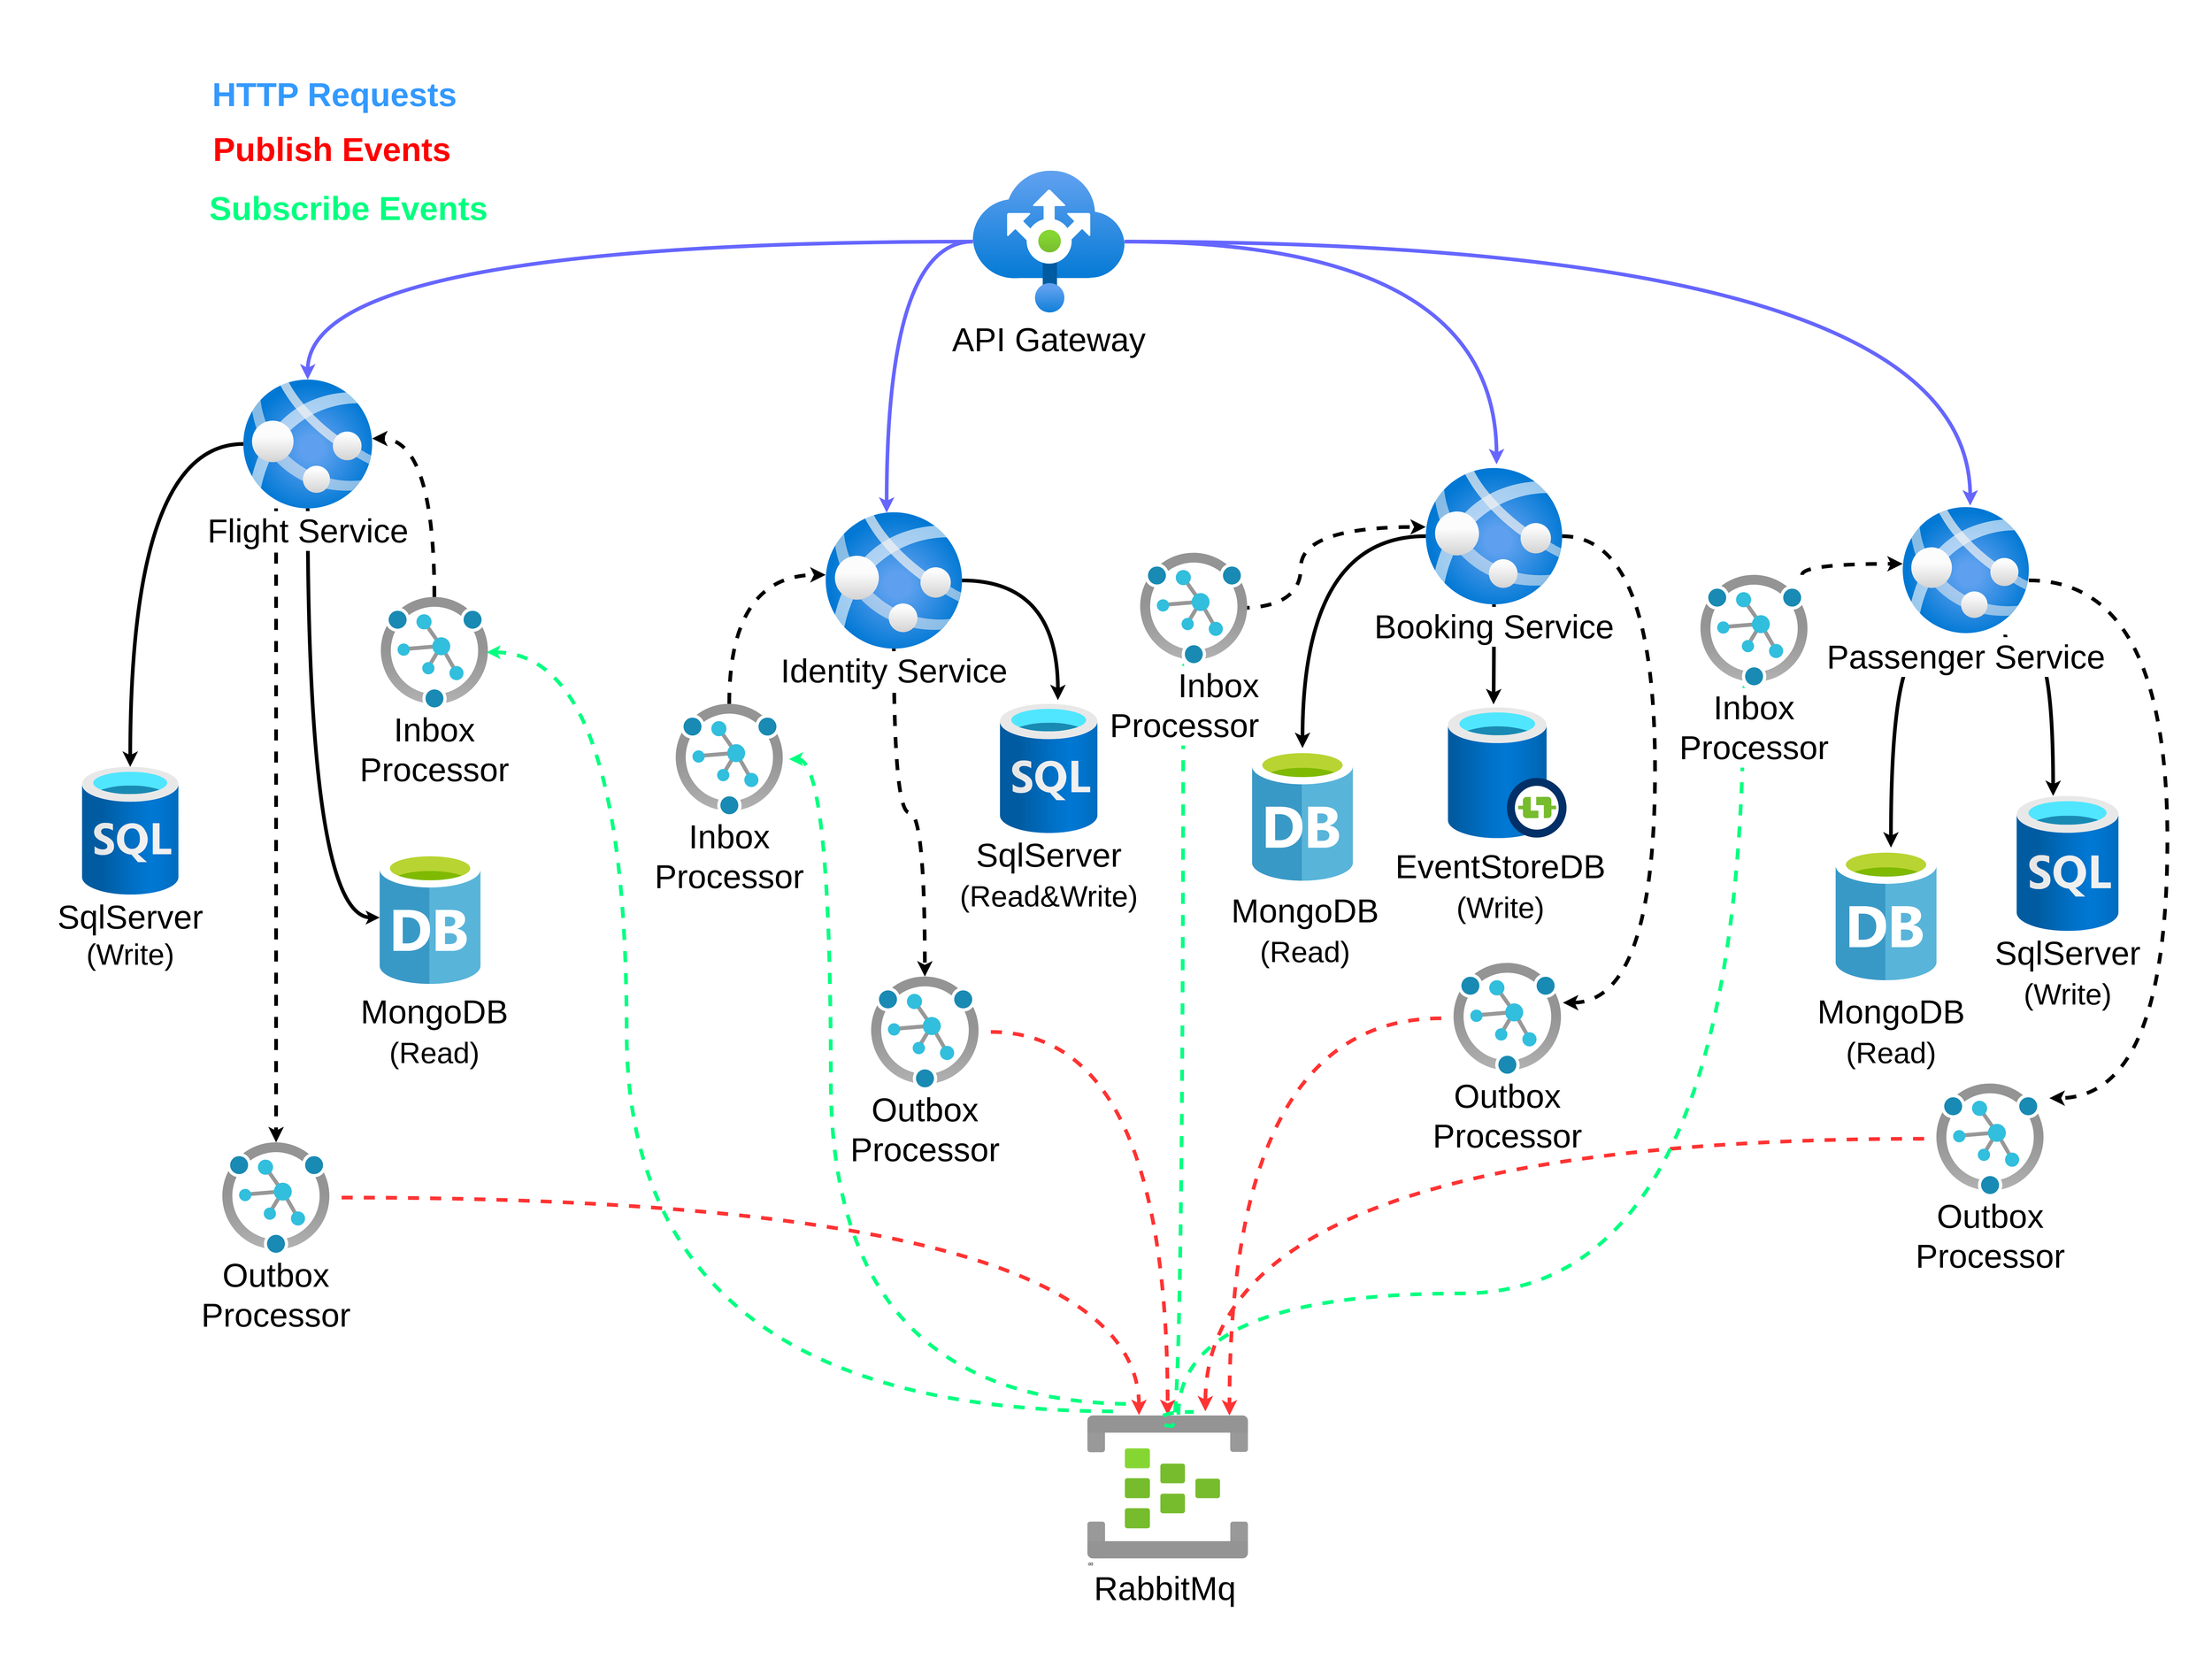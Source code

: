 <mxfile version="19.0.2" type="device"><diagram id="C5RBs43oDa-KdzZeNtuy" name="Page-1"><mxGraphModel dx="10418" dy="5454" grid="1" gridSize="10" guides="1" tooltips="1" connect="1" arrows="1" fold="1" page="1" pageScale="1" pageWidth="827" pageHeight="1169" math="0" shadow="0"><root><mxCell id="WIyWlLk6GJQsqaUBKTNV-0"/><mxCell id="WIyWlLk6GJQsqaUBKTNV-1" parent="WIyWlLk6GJQsqaUBKTNV-0"/><mxCell id="8MmO1MwSTHIf0Oqzbfs9-10" value="" style="rounded=0;whiteSpace=wrap;html=1;labelBackgroundColor=default;fontSize=60;fontColor=#000000;strokeColor=none;" parent="WIyWlLk6GJQsqaUBKTNV-1" vertex="1"><mxGeometry x="-2760" y="-1160" width="6000" height="4520" as="geometry"/></mxCell><mxCell id="TQmHXad1sTQnpWY7I8XB-16" style="edgeStyle=orthogonalEdgeStyle;curved=1;rounded=0;sketch=0;orthogonalLoop=1;jettySize=auto;html=1;shadow=0;fontColor=#FF3333;endSize=10;strokeColor=#6666FF;strokeWidth=10;elbow=vertical;" parent="WIyWlLk6GJQsqaUBKTNV-1" source="xTOUjBybcAJwW80H2Uie-4" edge="1"><mxGeometry relative="1" as="geometry"><mxPoint x="1300" y="100" as="targetPoint"/></mxGeometry></mxCell><mxCell id="TQmHXad1sTQnpWY7I8XB-17" style="edgeStyle=orthogonalEdgeStyle;curved=1;rounded=0;sketch=0;orthogonalLoop=1;jettySize=auto;html=1;shadow=0;fontColor=#FF3333;endSize=10;strokeColor=#6666FF;strokeWidth=10;elbow=vertical;" parent="WIyWlLk6GJQsqaUBKTNV-1" source="xTOUjBybcAJwW80H2Uie-4" target="xTOUjBybcAJwW80H2Uie-69" edge="1"><mxGeometry relative="1" as="geometry"/></mxCell><mxCell id="TQmHXad1sTQnpWY7I8XB-18" style="edgeStyle=orthogonalEdgeStyle;curved=1;rounded=0;sketch=0;orthogonalLoop=1;jettySize=auto;html=1;entryX=0.447;entryY=0.003;entryDx=0;entryDy=0;entryPerimeter=0;shadow=0;fontColor=#FF3333;endSize=10;strokeColor=#6666FF;strokeWidth=10;elbow=vertical;" parent="WIyWlLk6GJQsqaUBKTNV-1" source="xTOUjBybcAJwW80H2Uie-4" target="xTOUjBybcAJwW80H2Uie-52" edge="1"><mxGeometry relative="1" as="geometry"/></mxCell><mxCell id="TQmHXad1sTQnpWY7I8XB-20" style="edgeStyle=orthogonalEdgeStyle;curved=1;rounded=0;sketch=0;orthogonalLoop=1;jettySize=auto;html=1;entryX=0.535;entryY=0;entryDx=0;entryDy=0;entryPerimeter=0;shadow=0;fontColor=#FF3333;endSize=10;strokeColor=#6666FF;strokeWidth=10;elbow=vertical;" parent="WIyWlLk6GJQsqaUBKTNV-1" source="xTOUjBybcAJwW80H2Uie-4" target="xTOUjBybcAJwW80H2Uie-15" edge="1"><mxGeometry relative="1" as="geometry"/></mxCell><mxCell id="xTOUjBybcAJwW80H2Uie-4" value="&lt;font style=&quot;font-size: 90px&quot;&gt;API Gateway&lt;/font&gt;" style="aspect=fixed;html=1;points=[];align=center;image;fontSize=25;image=img/lib/azure2/general/Biz_Talk.svg;fontFamily=Helvetica;fontColor=default;strokeColor=none;fillColor=#00BEF2;" parent="WIyWlLk6GJQsqaUBKTNV-1" vertex="1"><mxGeometry x="-120.65" y="-710" width="411.3" height="411.3" as="geometry"/></mxCell><mxCell id="xTOUjBybcAJwW80H2Uie-9" value="&lt;font style=&quot;font-size: 90px&quot;&gt;SqlServer&lt;br&gt;&lt;span style=&quot;font-size: 80px;&quot;&gt;(Write)&lt;/span&gt;&lt;br&gt;&lt;/font&gt;" style="aspect=fixed;html=1;points=[];align=center;image;fontSize=50;image=img/lib/azure2/databases/SQL_Database.svg;fontFamily=Helvetica;fontColor=default;strokeColor=default;fillColor=default;" parent="WIyWlLk6GJQsqaUBKTNV-1" vertex="1"><mxGeometry x="2710" y="1000.0" width="278.2" height="366.07" as="geometry"/></mxCell><mxCell id="xTOUjBybcAJwW80H2Uie-47" value="SqlServer&lt;br&gt;&lt;span style=&quot;font-size: 80px;&quot;&gt;(Read&amp;amp;Write)&lt;/span&gt;" style="aspect=fixed;html=1;points=[];align=center;image;fontSize=90;image=img/lib/azure2/databases/SQL_Database.svg;fontFamily=Helvetica;fontColor=default;strokeColor=default;fillColor=default;" parent="WIyWlLk6GJQsqaUBKTNV-1" vertex="1"><mxGeometry x="-48.17" y="750" width="266.35" height="350.48" as="geometry"/></mxCell><mxCell id="xTOUjBybcAJwW80H2Uie-64" value="&lt;font style=&quot;&quot;&gt;&lt;span style=&quot;font-size: 90px;&quot;&gt;SqlServer&lt;/span&gt;&lt;br&gt;&lt;font style=&quot;font-size: 80px;&quot;&gt;(Write)&lt;/font&gt;&lt;br&gt;&lt;/font&gt;" style="aspect=fixed;html=1;points=[];align=center;image;fontSize=18;image=img/lib/azure2/databases/SQL_Database.svg;fontFamily=Helvetica;fontColor=default;strokeColor=default;fillColor=default;fontStyle=0" parent="WIyWlLk6GJQsqaUBKTNV-1" vertex="1"><mxGeometry x="-2538.4" y="921.0" width="263.4" height="346.59" as="geometry"/></mxCell><mxCell id="TQmHXad1sTQnpWY7I8XB-6" style="edgeStyle=orthogonalEdgeStyle;curved=1;rounded=0;sketch=0;orthogonalLoop=1;jettySize=auto;html=1;shadow=0;fontColor=#FF3333;endSize=10;strokeColor=#FF3333;strokeWidth=10;elbow=vertical;dashed=1;" parent="WIyWlLk6GJQsqaUBKTNV-1" source="xTOUjBybcAJwW80H2Uie-72" target="TbKGnSeiGHl6b7y3ZnJX-20" edge="1"><mxGeometry relative="1" as="geometry"><Array as="points"><mxPoint x="330" y="2090"/></Array></mxGeometry></mxCell><mxCell id="xTOUjBybcAJwW80H2Uie-72" value="&lt;span style=&quot;font-size: 90px&quot;&gt;&lt;font style=&quot;font-size: 90px&quot;&gt;Outbox &lt;br&gt;Processor&lt;/font&gt;&lt;/span&gt;" style="aspect=fixed;html=1;points=[];align=center;image;fontSize=18;image=img/lib/azure2/iot/Device_Provisioning_Services.svg;fontFamily=Helvetica;fontColor=default;strokeColor=default;fillColor=default;fontStyle=0" parent="WIyWlLk6GJQsqaUBKTNV-1" vertex="1"><mxGeometry x="-2190" y="1940" width="356.75" height="299.65" as="geometry"/></mxCell><mxCell id="xTOUjBybcAJwW80H2Uie-113" value="&lt;font style=&quot;font-size: 90px;&quot; color=&quot;#ff0000&quot;&gt;Publish Events&lt;br style=&quot;font-size: 90px;&quot;&gt;&lt;/font&gt;" style="text;html=1;align=center;verticalAlign=middle;resizable=0;points=[];autosize=1;fontSize=90;fontStyle=1" parent="WIyWlLk6GJQsqaUBKTNV-1" vertex="1"><mxGeometry x="-2190" y="-810" width="660" height="110" as="geometry"/></mxCell><mxCell id="TQmHXad1sTQnpWY7I8XB-8" style="edgeStyle=orthogonalEdgeStyle;rounded=0;sketch=0;orthogonalLoop=1;jettySize=auto;html=1;shadow=0;fontColor=#FF3333;endSize=10;strokeColor=#FF3333;strokeWidth=10;curved=1;dashed=1;" parent="WIyWlLk6GJQsqaUBKTNV-1" source="xTOUjBybcAJwW80H2Uie-55" target="TbKGnSeiGHl6b7y3ZnJX-20" edge="1"><mxGeometry relative="1" as="geometry"/></mxCell><mxCell id="xTOUjBybcAJwW80H2Uie-55" value="&lt;span style=&quot;font-size: 90px&quot;&gt;&lt;font style=&quot;font-size: 90px&quot;&gt;Outbox &lt;br&gt;Processor&lt;/font&gt;&lt;/span&gt;" style="aspect=fixed;html=1;points=[];align=center;image;fontSize=50;image=img/lib/azure2/iot/Device_Provisioning_Services.svg;fontFamily=Helvetica;fontColor=default;strokeColor=default;fillColor=default;fontStyle=0" parent="WIyWlLk6GJQsqaUBKTNV-1" vertex="1"><mxGeometry x="-430" y="1490" width="358.1" height="300.79" as="geometry"/></mxCell><mxCell id="TQmHXad1sTQnpWY7I8XB-7" style="edgeStyle=orthogonalEdgeStyle;curved=1;rounded=0;sketch=0;orthogonalLoop=1;jettySize=auto;html=1;shadow=0;fontColor=#FF3333;endSize=10;strokeColor=#FF3333;strokeWidth=10;elbow=vertical;dashed=1;" parent="WIyWlLk6GJQsqaUBKTNV-1" source="xTOUjBybcAJwW80H2Uie-18" edge="1"><mxGeometry relative="1" as="geometry"><mxPoint x="510" y="2670" as="targetPoint"/></mxGeometry></mxCell><mxCell id="xTOUjBybcAJwW80H2Uie-18" value="&lt;span style=&quot;font-size: 90px&quot;&gt;&lt;font style=&quot;font-size: 90px&quot;&gt;Outbox &lt;br&gt;Processor&lt;/font&gt;&lt;/span&gt;" style="aspect=fixed;html=1;points=[];align=center;image;fontSize=50;image=img/lib/azure2/iot/Device_Provisioning_Services.svg;fontFamily=Helvetica;fontColor=default;strokeColor=default;fillColor=default;fontStyle=0" parent="WIyWlLk6GJQsqaUBKTNV-1" vertex="1"><mxGeometry x="2460" y="1780.2" width="357.16" height="300" as="geometry"/></mxCell><mxCell id="TQmHXad1sTQnpWY7I8XB-5" style="rounded=0;orthogonalLoop=1;jettySize=auto;html=1;entryX=0.885;entryY=0.003;entryDx=0;entryDy=0;entryPerimeter=0;fontColor=#FF3333;elbow=vertical;shadow=0;sketch=0;strokeWidth=10;strokeColor=#FF3333;edgeStyle=orthogonalEdgeStyle;endSize=10;curved=1;dashed=1;" parent="WIyWlLk6GJQsqaUBKTNV-1" source="TbKGnSeiGHl6b7y3ZnJX-6" target="TbKGnSeiGHl6b7y3ZnJX-20" edge="1"><mxGeometry relative="1" as="geometry"/></mxCell><mxCell id="TbKGnSeiGHl6b7y3ZnJX-6" value="&lt;span style=&quot;font-size: 90px&quot;&gt;&lt;font style=&quot;font-size: 90px&quot;&gt;Outbox &lt;br&gt;Processor&lt;/font&gt;&lt;/span&gt;" style="aspect=fixed;html=1;points=[];align=center;image;fontSize=50;image=img/lib/azure2/iot/Device_Provisioning_Services.svg;fontFamily=Helvetica;fontColor=default;strokeColor=default;fillColor=default;fontStyle=0" parent="WIyWlLk6GJQsqaUBKTNV-1" vertex="1"><mxGeometry x="1150.01" y="1453" width="358.1" height="300.79" as="geometry"/></mxCell><mxCell id="TbKGnSeiGHl6b7y3ZnJX-20" value="dd" style="aspect=fixed;html=1;points=[];align=left;image;fontSize=12;image=img/lib/azure2/iot/Event_Hubs.svg;fontFamily=Helvetica;fontColor=default;strokeColor=default;fillColor=default;" parent="WIyWlLk6GJQsqaUBKTNV-1" vertex="1"><mxGeometry x="190" y="2680" width="435.5" height="390" as="geometry"/></mxCell><mxCell id="TbKGnSeiGHl6b7y3ZnJX-31" value="&lt;font style=&quot;font-size: 90px;&quot; color=&quot;#3399ff&quot;&gt;HTTP Requests&lt;br style=&quot;font-size: 90px;&quot;&gt;&lt;br style=&quot;font-size: 90px;&quot;&gt;&lt;/font&gt;" style="text;html=1;align=center;verticalAlign=middle;resizable=0;points=[];autosize=1;fontSize=90;fontColor=#00CC00;fontStyle=1" parent="WIyWlLk6GJQsqaUBKTNV-1" vertex="1"><mxGeometry x="-2193" y="-960" width="680" height="220" as="geometry"/></mxCell><mxCell id="TQmHXad1sTQnpWY7I8XB-11" style="edgeStyle=orthogonalEdgeStyle;curved=1;rounded=0;sketch=0;orthogonalLoop=1;jettySize=auto;html=1;shadow=0;fontColor=#FF3333;endSize=10;strokeColor=#00FF80;strokeWidth=10;elbow=vertical;dashed=1;startArrow=classic;startFill=1;endArrow=none;endFill=0;" parent="WIyWlLk6GJQsqaUBKTNV-1" edge="1"><mxGeometry relative="1" as="geometry"><mxPoint x="270" y="2670" as="targetPoint"/><Array as="points"><mxPoint x="-1060" y="610"/><mxPoint x="-1060" y="2670"/></Array><mxPoint x="-1440" y="610" as="sourcePoint"/></mxGeometry></mxCell><mxCell id="TQmHXad1sTQnpWY7I8XB-36" style="edgeStyle=orthogonalEdgeStyle;curved=1;rounded=0;sketch=0;orthogonalLoop=1;jettySize=auto;html=1;shadow=0;dashed=1;fontColor=#FF3333;endSize=10;strokeColor=#000000;strokeWidth=10;elbow=vertical;" parent="WIyWlLk6GJQsqaUBKTNV-1" source="XuDySXs3yFqNSm0cURJB-0" target="xTOUjBybcAJwW80H2Uie-69" edge="1"><mxGeometry relative="1" as="geometry"><Array as="points"><mxPoint x="-1581" y="30"/></Array></mxGeometry></mxCell><mxCell id="XuDySXs3yFqNSm0cURJB-0" value="&lt;span style=&quot;font-size: 90px;&quot;&gt;&lt;font style=&quot;font-size: 90px;&quot;&gt;Inbox &lt;br style=&quot;font-size: 90px;&quot;&gt;Processor&lt;/font&gt;&lt;/span&gt;" style="aspect=fixed;html=1;points=[];align=center;image;fontSize=90;image=img/lib/azure2/iot/Device_Provisioning_Services.svg;fontFamily=Helvetica;fontColor=default;strokeColor=default;fillColor=default;fontStyle=0" parent="WIyWlLk6GJQsqaUBKTNV-1" vertex="1"><mxGeometry x="-1760" y="460" width="356.75" height="299.65" as="geometry"/></mxCell><mxCell id="TQmHXad1sTQnpWY7I8XB-13" style="edgeStyle=orthogonalEdgeStyle;curved=1;rounded=0;sketch=0;orthogonalLoop=1;jettySize=auto;html=1;entryX=0.663;entryY=-0.022;entryDx=0;entryDy=0;entryPerimeter=0;shadow=0;fontColor=#FF3333;endSize=10;strokeColor=#00FF80;strokeWidth=10;elbow=vertical;dashed=1;startArrow=classic;startFill=1;endArrow=none;endFill=0;" parent="WIyWlLk6GJQsqaUBKTNV-1" source="XuDySXs3yFqNSm0cURJB-1" target="TbKGnSeiGHl6b7y3ZnJX-20" edge="1"><mxGeometry relative="1" as="geometry"><mxPoint x="1030" y="880" as="sourcePoint"/><Array as="points"><mxPoint x="450" y="2710"/><mxPoint x="390" y="2710"/><mxPoint x="390" y="2671"/></Array></mxGeometry></mxCell><mxCell id="TQmHXad1sTQnpWY7I8XB-34" style="edgeStyle=orthogonalEdgeStyle;curved=1;rounded=0;sketch=0;orthogonalLoop=1;jettySize=auto;html=1;shadow=0;fontColor=#FF3333;endSize=10;strokeColor=#000000;strokeWidth=10;elbow=vertical;dashed=1;" parent="WIyWlLk6GJQsqaUBKTNV-1" target="TbKGnSeiGHl6b7y3ZnJX-4" edge="1"><mxGeometry relative="1" as="geometry"><Array as="points"><mxPoint x="769" y="270"/></Array><mxPoint x="600" y="490" as="sourcePoint"/></mxGeometry></mxCell><mxCell id="XuDySXs3yFqNSm0cURJB-1" value="&lt;span style=&quot;font-size: 90px;&quot;&gt;&lt;font style=&quot;font-size: 90px;&quot;&gt;Inbox &lt;br style=&quot;font-size: 90px;&quot;&gt;Processor&lt;/font&gt;&lt;/span&gt;" style="aspect=fixed;html=1;points=[];align=right;image;fontSize=90;image=img/lib/azure2/iot/Device_Provisioning_Services.svg;fontFamily=Helvetica;fontColor=default;strokeColor=default;fillColor=default;fontStyle=0" parent="WIyWlLk6GJQsqaUBKTNV-1" vertex="1"><mxGeometry x="300.0" y="340" width="356.75" height="299.65" as="geometry"/></mxCell><mxCell id="TQmHXad1sTQnpWY7I8XB-12" style="edgeStyle=orthogonalEdgeStyle;curved=1;rounded=0;sketch=0;orthogonalLoop=1;jettySize=auto;html=1;shadow=0;fontColor=#FF3333;endSize=10;strokeColor=#00FF80;strokeWidth=10;elbow=vertical;dashed=1;endArrow=none;endFill=0;startArrow=classic;startFill=1;" parent="WIyWlLk6GJQsqaUBKTNV-1" edge="1" source="XuDySXs3yFqNSm0cURJB-2"><mxGeometry relative="1" as="geometry"><Array as="points"><mxPoint x="1970" y="2350"/><mxPoint x="437" y="2350"/></Array><mxPoint x="1979.0" y="800.0" as="sourcePoint"/><mxPoint x="437.0" y="2680.0" as="targetPoint"/></mxGeometry></mxCell><mxCell id="TQmHXad1sTQnpWY7I8XB-37" style="edgeStyle=orthogonalEdgeStyle;curved=1;rounded=0;sketch=0;orthogonalLoop=1;jettySize=auto;html=1;shadow=0;dashed=1;fontColor=#FF3333;endSize=10;strokeColor=#000000;strokeWidth=10;elbow=vertical;" parent="WIyWlLk6GJQsqaUBKTNV-1" source="XuDySXs3yFqNSm0cURJB-2" target="xTOUjBybcAJwW80H2Uie-15" edge="1"><mxGeometry relative="1" as="geometry"><Array as="points"><mxPoint x="2129" y="370"/></Array></mxGeometry></mxCell><mxCell id="XuDySXs3yFqNSm0cURJB-2" value="&lt;span style=&quot;font-size: 90px;&quot;&gt;&lt;font style=&quot;font-size: 90px;&quot;&gt;Inbox &lt;br style=&quot;font-size: 90px;&quot;&gt;Processor&lt;/font&gt;&lt;/span&gt;" style="aspect=fixed;html=1;points=[];align=center;image;fontSize=90;image=img/lib/azure2/iot/Device_Provisioning_Services.svg;fontFamily=Helvetica;fontColor=default;strokeColor=default;fillColor=default;fontStyle=0" parent="WIyWlLk6GJQsqaUBKTNV-1" vertex="1"><mxGeometry x="1820" y="400" width="356.75" height="299.65" as="geometry"/></mxCell><mxCell id="TQmHXad1sTQnpWY7I8XB-14" style="edgeStyle=orthogonalEdgeStyle;curved=1;rounded=0;sketch=0;orthogonalLoop=1;jettySize=auto;html=1;shadow=0;fontColor=#FF3333;endSize=10;strokeColor=#00FF80;strokeWidth=10;elbow=vertical;dashed=1;endArrow=none;endFill=0;startArrow=classic;startFill=1;" parent="WIyWlLk6GJQsqaUBKTNV-1" edge="1"><mxGeometry relative="1" as="geometry"><mxPoint x="320" y="2650" as="targetPoint"/><Array as="points"><mxPoint x="-506" y="900"/><mxPoint x="-506" y="2650"/></Array><mxPoint x="-619.25" y="900.0" as="sourcePoint"/></mxGeometry></mxCell><mxCell id="TQmHXad1sTQnpWY7I8XB-35" style="edgeStyle=orthogonalEdgeStyle;curved=1;rounded=0;sketch=0;orthogonalLoop=1;jettySize=auto;html=1;shadow=0;dashed=1;fontColor=#FF3333;endSize=10;strokeColor=#000000;strokeWidth=10;elbow=vertical;" parent="WIyWlLk6GJQsqaUBKTNV-1" source="XuDySXs3yFqNSm0cURJB-3" target="xTOUjBybcAJwW80H2Uie-52" edge="1"><mxGeometry relative="1" as="geometry"><Array as="points"><mxPoint x="-781" y="400"/></Array></mxGeometry></mxCell><mxCell id="XuDySXs3yFqNSm0cURJB-3" value="&lt;span style=&quot;font-size: 90px;&quot;&gt;&lt;font style=&quot;font-size: 90px;&quot;&gt;Inbox &lt;br style=&quot;font-size: 90px;&quot;&gt;Processor&lt;/font&gt;&lt;/span&gt;" style="aspect=fixed;html=1;points=[];align=center;image;fontSize=90;image=img/lib/azure2/iot/Device_Provisioning_Services.svg;fontFamily=Helvetica;fontColor=default;strokeColor=default;fillColor=default;fontStyle=0" parent="WIyWlLk6GJQsqaUBKTNV-1" vertex="1"><mxGeometry x="-960" y="750.0" width="356.75" height="299.65" as="geometry"/></mxCell><mxCell id="XuDySXs3yFqNSm0cURJB-15" value="&lt;font style=&quot;font-size: 90px;&quot;&gt;&lt;font color=&quot;#00ff80&quot;&gt;Subscribe Events&lt;/font&gt;&lt;/font&gt;" style="text;html=1;align=center;verticalAlign=middle;resizable=0;points=[];autosize=1;fontSize=90;fontColor=#00CC00;fontStyle=1" parent="WIyWlLk6GJQsqaUBKTNV-1" vertex="1"><mxGeometry x="-2200" y="-650" width="770" height="110" as="geometry"/></mxCell><mxCell id="TQmHXad1sTQnpWY7I8XB-25" style="edgeStyle=orthogonalEdgeStyle;curved=1;rounded=0;sketch=0;orthogonalLoop=1;jettySize=auto;html=1;shadow=0;dashed=1;fontColor=#FF3333;endSize=10;strokeColor=#000000;strokeWidth=10;elbow=vertical;" parent="WIyWlLk6GJQsqaUBKTNV-1" source="xTOUjBybcAJwW80H2Uie-52" target="xTOUjBybcAJwW80H2Uie-55" edge="1"><mxGeometry relative="1" as="geometry"/></mxCell><mxCell id="TQmHXad1sTQnpWY7I8XB-31" style="edgeStyle=orthogonalEdgeStyle;curved=1;rounded=0;sketch=0;orthogonalLoop=1;jettySize=auto;html=1;shadow=0;fontColor=#FF3333;endSize=10;strokeColor=#000000;strokeWidth=10;elbow=vertical;" parent="WIyWlLk6GJQsqaUBKTNV-1" source="xTOUjBybcAJwW80H2Uie-52" edge="1"><mxGeometry relative="1" as="geometry"><mxPoint x="110" y="740" as="targetPoint"/></mxGeometry></mxCell><mxCell id="xTOUjBybcAJwW80H2Uie-52" value="&lt;span&gt;&lt;font&gt;&lt;font style=&quot;font-size: 90px&quot;&gt;Identity Service&lt;/font&gt;&lt;br style=&quot;font-size: 60px&quot;&gt;&lt;/font&gt;&lt;/span&gt;" style="aspect=fixed;html=1;points=[];align=center;image;fontSize=60;image=img/lib/azure2/app_services/App_Services.svg;fontFamily=Helvetica;fontColor=default;strokeColor=none;fillColor=#00BEF2;fontStyle=0" parent="WIyWlLk6GJQsqaUBKTNV-1" vertex="1"><mxGeometry x="-520" y="230.1" width="370" height="370" as="geometry"/></mxCell><mxCell id="TQmHXad1sTQnpWY7I8XB-21" style="edgeStyle=orthogonalEdgeStyle;curved=1;rounded=0;sketch=0;orthogonalLoop=1;jettySize=auto;html=1;shadow=0;fontColor=#FF3333;endSize=10;strokeColor=#000000;strokeWidth=10;elbow=vertical;dashed=1;" parent="WIyWlLk6GJQsqaUBKTNV-1" source="xTOUjBybcAJwW80H2Uie-69" target="xTOUjBybcAJwW80H2Uie-72" edge="1"><mxGeometry relative="1" as="geometry"><Array as="points"><mxPoint x="-2011" y="660"/><mxPoint x="-2011" y="660"/></Array></mxGeometry></mxCell><mxCell id="TQmHXad1sTQnpWY7I8XB-32" style="edgeStyle=orthogonalEdgeStyle;curved=1;rounded=0;sketch=0;orthogonalLoop=1;jettySize=auto;html=1;shadow=0;fontColor=#FF3333;endSize=10;strokeColor=#000000;strokeWidth=10;elbow=vertical;" parent="WIyWlLk6GJQsqaUBKTNV-1" source="xTOUjBybcAJwW80H2Uie-69" target="xTOUjBybcAJwW80H2Uie-64" edge="1"><mxGeometry relative="1" as="geometry"/></mxCell><mxCell id="8MmO1MwSTHIf0Oqzbfs9-7" style="edgeStyle=orthogonalEdgeStyle;rounded=0;orthogonalLoop=1;jettySize=auto;html=1;fontSize=60;fontColor=#000000;startArrow=none;startFill=0;endArrow=classic;endFill=1;curved=1;strokeWidth=10;" parent="WIyWlLk6GJQsqaUBKTNV-1" source="xTOUjBybcAJwW80H2Uie-69" target="8MmO1MwSTHIf0Oqzbfs9-4" edge="1"><mxGeometry relative="1" as="geometry"><Array as="points"><mxPoint x="-1925" y="1330"/></Array></mxGeometry></mxCell><mxCell id="xTOUjBybcAJwW80H2Uie-69" value="&lt;font&gt;&lt;font style=&quot;font-size: 90px&quot;&gt;Flight Service&lt;/font&gt;&lt;br&gt;&lt;/font&gt;" style="aspect=fixed;html=1;points=[];align=center;image;fontSize=50;image=img/lib/azure2/app_services/App_Services.svg;fontFamily=Helvetica;fontColor=default;strokeColor=none;fillColor=#00BEF2;" parent="WIyWlLk6GJQsqaUBKTNV-1" vertex="1"><mxGeometry x="-2100" y="-130" width="349.6" height="349.6" as="geometry"/></mxCell><mxCell id="TQmHXad1sTQnpWY7I8XB-29" style="edgeStyle=orthogonalEdgeStyle;curved=1;rounded=0;sketch=0;orthogonalLoop=1;jettySize=auto;html=1;shadow=0;dashed=1;fontColor=#FF3333;endSize=10;strokeColor=#000000;strokeWidth=10;elbow=vertical;" parent="WIyWlLk6GJQsqaUBKTNV-1" source="xTOUjBybcAJwW80H2Uie-15" edge="1"><mxGeometry relative="1" as="geometry"><mxPoint x="2800" y="1820" as="targetPoint"/><Array as="points"><mxPoint x="3120" y="415"/><mxPoint x="3120" y="1820"/></Array></mxGeometry></mxCell><mxCell id="TQmHXad1sTQnpWY7I8XB-30" style="edgeStyle=orthogonalEdgeStyle;curved=1;rounded=0;sketch=0;orthogonalLoop=1;jettySize=auto;html=1;shadow=0;fontColor=#FF3333;endSize=10;strokeColor=#000000;strokeWidth=10;elbow=vertical;" parent="WIyWlLk6GJQsqaUBKTNV-1" source="xTOUjBybcAJwW80H2Uie-15" target="xTOUjBybcAJwW80H2Uie-9" edge="1"><mxGeometry relative="1" as="geometry"><Array as="points"><mxPoint x="2680" y="590"/><mxPoint x="2810" y="590"/></Array></mxGeometry></mxCell><mxCell id="TQmHXad1sTQnpWY7I8XB-28" style="edgeStyle=orthogonalEdgeStyle;curved=1;rounded=0;sketch=0;orthogonalLoop=1;jettySize=auto;html=1;shadow=0;dashed=1;fontColor=#FF3333;endSize=10;strokeColor=#000000;strokeWidth=10;elbow=vertical;" parent="WIyWlLk6GJQsqaUBKTNV-1" source="TbKGnSeiGHl6b7y3ZnJX-4" edge="1"><mxGeometry relative="1" as="geometry"><Array as="points"><mxPoint x="1730" y="295"/><mxPoint x="1730" y="1561"/></Array><mxPoint x="1480" y="1561" as="targetPoint"/></mxGeometry></mxCell><mxCell id="TQmHXad1sTQnpWY7I8XB-33" style="edgeStyle=orthogonalEdgeStyle;curved=1;rounded=0;sketch=0;orthogonalLoop=1;jettySize=auto;html=1;entryX=0.42;entryY=0.004;entryDx=0;entryDy=0;entryPerimeter=0;shadow=0;fontColor=#FF3333;endSize=10;strokeColor=#000000;strokeWidth=10;elbow=vertical;" parent="WIyWlLk6GJQsqaUBKTNV-1" source="TbKGnSeiGHl6b7y3ZnJX-4" edge="1"><mxGeometry relative="1" as="geometry"><mxPoint x="1291.867" y="751.402" as="targetPoint"/></mxGeometry></mxCell><mxCell id="S9I2U24yiqqDuZ0I7j0P-10" style="edgeStyle=orthogonalEdgeStyle;rounded=0;orthogonalLoop=1;jettySize=auto;html=1;curved=1;strokeWidth=10;endSize=10;" edge="1" parent="WIyWlLk6GJQsqaUBKTNV-1" source="TbKGnSeiGHl6b7y3ZnJX-4" target="S9I2U24yiqqDuZ0I7j0P-4"><mxGeometry relative="1" as="geometry"/></mxCell><mxCell id="TbKGnSeiGHl6b7y3ZnJX-4" value="&lt;span&gt;&lt;font&gt;&lt;font style=&quot;font-size: 90px&quot;&gt;Booking Service&lt;/font&gt;&lt;br style=&quot;font-size: 60px&quot;&gt;&lt;/font&gt;&lt;/span&gt;" style="aspect=fixed;html=1;points=[];align=center;image;fontSize=60;image=img/lib/azure2/app_services/App_Services.svg;fontFamily=Helvetica;fontColor=default;strokeColor=none;fillColor=#00BEF2;fontStyle=0" parent="WIyWlLk6GJQsqaUBKTNV-1" vertex="1"><mxGeometry x="1108.1" y="110" width="370" height="370" as="geometry"/></mxCell><mxCell id="8MmO1MwSTHIf0Oqzbfs9-2" value="&lt;font style=&quot;font-size: 90px;&quot;&gt;RabbitMq&lt;/font&gt;" style="text;html=1;align=center;verticalAlign=middle;resizable=0;points=[];autosize=1;strokeColor=none;fillColor=none;" parent="WIyWlLk6GJQsqaUBKTNV-1" vertex="1"><mxGeometry x="200" y="3125" width="400" height="50" as="geometry"/></mxCell><mxCell id="8MmO1MwSTHIf0Oqzbfs9-4" value="" style="sketch=0;aspect=fixed;html=1;points=[];align=center;image;fontSize=12;image=img/lib/mscae/Database_General.svg;fontColor=#00FF80;" parent="WIyWlLk6GJQsqaUBKTNV-1" vertex="1"><mxGeometry x="-1730" y="1150" width="273.6" height="360" as="geometry"/></mxCell><mxCell id="8MmO1MwSTHIf0Oqzbfs9-5" value="&lt;font color=&quot;#000000&quot;&gt;MongoDB&lt;br&gt;&lt;font style=&quot;font-size: 80px;&quot;&gt;(Read)&lt;/font&gt;&lt;br&gt;&lt;/font&gt;" style="text;html=1;align=center;verticalAlign=middle;resizable=0;points=[];autosize=1;strokeColor=none;fillColor=none;fontSize=90;fontColor=#00FF80;labelBackgroundColor=default;" parent="WIyWlLk6GJQsqaUBKTNV-1" vertex="1"><mxGeometry x="-1791.63" y="1524" width="420" height="230" as="geometry"/></mxCell><mxCell id="S9I2U24yiqqDuZ0I7j0P-0" value="" style="sketch=0;aspect=fixed;html=1;points=[];align=center;image;fontSize=12;image=img/lib/mscae/Database_General.svg;fontColor=#00FF80;" vertex="1" parent="WIyWlLk6GJQsqaUBKTNV-1"><mxGeometry x="2220" y="1140" width="273.6" height="360" as="geometry"/></mxCell><mxCell id="S9I2U24yiqqDuZ0I7j0P-2" style="edgeStyle=orthogonalEdgeStyle;curved=1;rounded=0;sketch=0;orthogonalLoop=1;jettySize=auto;html=1;shadow=0;fontColor=#FF3333;endSize=10;strokeColor=#000000;strokeWidth=10;elbow=vertical;" edge="1" parent="WIyWlLk6GJQsqaUBKTNV-1" target="S9I2U24yiqqDuZ0I7j0P-0"><mxGeometry relative="1" as="geometry"><mxPoint x="2550" y="570" as="sourcePoint"/><mxPoint x="2849" y="980.0" as="targetPoint"/><Array as="points"><mxPoint x="2550" y="600"/><mxPoint x="2370" y="600"/></Array></mxGeometry></mxCell><mxCell id="S9I2U24yiqqDuZ0I7j0P-3" value="&lt;font color=&quot;#000000&quot;&gt;MongoDB&lt;br&gt;&lt;font style=&quot;font-size: 80px;&quot;&gt;(Read)&lt;/font&gt;&lt;br&gt;&lt;/font&gt;" style="text;html=1;align=center;verticalAlign=middle;resizable=0;points=[];autosize=1;strokeColor=none;fillColor=none;fontSize=90;fontColor=#00FF80;labelBackgroundColor=default;" vertex="1" parent="WIyWlLk6GJQsqaUBKTNV-1"><mxGeometry x="2160" y="1524" width="420" height="230" as="geometry"/></mxCell><mxCell id="xTOUjBybcAJwW80H2Uie-15" value="&lt;font&gt;&lt;font style=&quot;font-size: 90px&quot;&gt;Passenger Service&lt;/font&gt;&lt;br style=&quot;font-size: 60px&quot;&gt;&lt;/font&gt;" style="aspect=fixed;html=1;points=[];align=center;image;fontSize=60;image=img/lib/azure2/app_services/App_Services.svg;fontFamily=Helvetica;fontColor=default;strokeColor=none;fillColor=#00BEF2;" parent="WIyWlLk6GJQsqaUBKTNV-1" vertex="1"><mxGeometry x="2402" y="212" width="342" height="350.2" as="geometry"/></mxCell><mxCell id="S9I2U24yiqqDuZ0I7j0P-4" value="" style="sketch=0;aspect=fixed;html=1;points=[];align=center;image;fontSize=12;image=img/lib/mscae/Database_General.svg;fontColor=#00FF80;" vertex="1" parent="WIyWlLk6GJQsqaUBKTNV-1"><mxGeometry x="636.75" y="870" width="273.6" height="360" as="geometry"/></mxCell><mxCell id="S9I2U24yiqqDuZ0I7j0P-5" value="&lt;font color=&quot;#000000&quot;&gt;MongoDB&lt;br&gt;&lt;font style=&quot;font-size: 80px;&quot;&gt;(Read)&lt;/font&gt;&lt;br&gt;&lt;/font&gt;" style="text;html=1;align=center;verticalAlign=middle;resizable=0;points=[];autosize=1;strokeColor=none;fillColor=none;fontSize=90;fontColor=#00FF80;labelBackgroundColor=default;" vertex="1" parent="WIyWlLk6GJQsqaUBKTNV-1"><mxGeometry x="570" y="1250" width="420" height="230" as="geometry"/></mxCell><mxCell id="S9I2U24yiqqDuZ0I7j0P-11" value="" style="aspect=fixed;html=1;points=[];align=center;image;fontSize=12;image=img/lib/azure2/databases/SSIS_Lift_And_Shift_IR.svg;" vertex="1" parent="WIyWlLk6GJQsqaUBKTNV-1"><mxGeometry x="1167.33" y="759.65" width="323.45" height="354.76" as="geometry"/></mxCell><mxCell id="S9I2U24yiqqDuZ0I7j0P-12" value="&lt;font color=&quot;#000000&quot;&gt;&lt;font style=&quot;&quot;&gt;EventStoreDB&lt;br&gt;&lt;/font&gt;&lt;font style=&quot;font-size: 80px;&quot;&gt;(Write)&lt;/font&gt;&lt;br&gt;&lt;/font&gt;" style="text;html=1;align=center;verticalAlign=middle;resizable=0;points=[];autosize=1;strokeColor=none;fillColor=none;fontSize=90;fontColor=#00FF80;labelBackgroundColor=default;" vertex="1" parent="WIyWlLk6GJQsqaUBKTNV-1"><mxGeometry x="1015" y="1130" width="590" height="230" as="geometry"/></mxCell></root></mxGraphModel></diagram></mxfile>